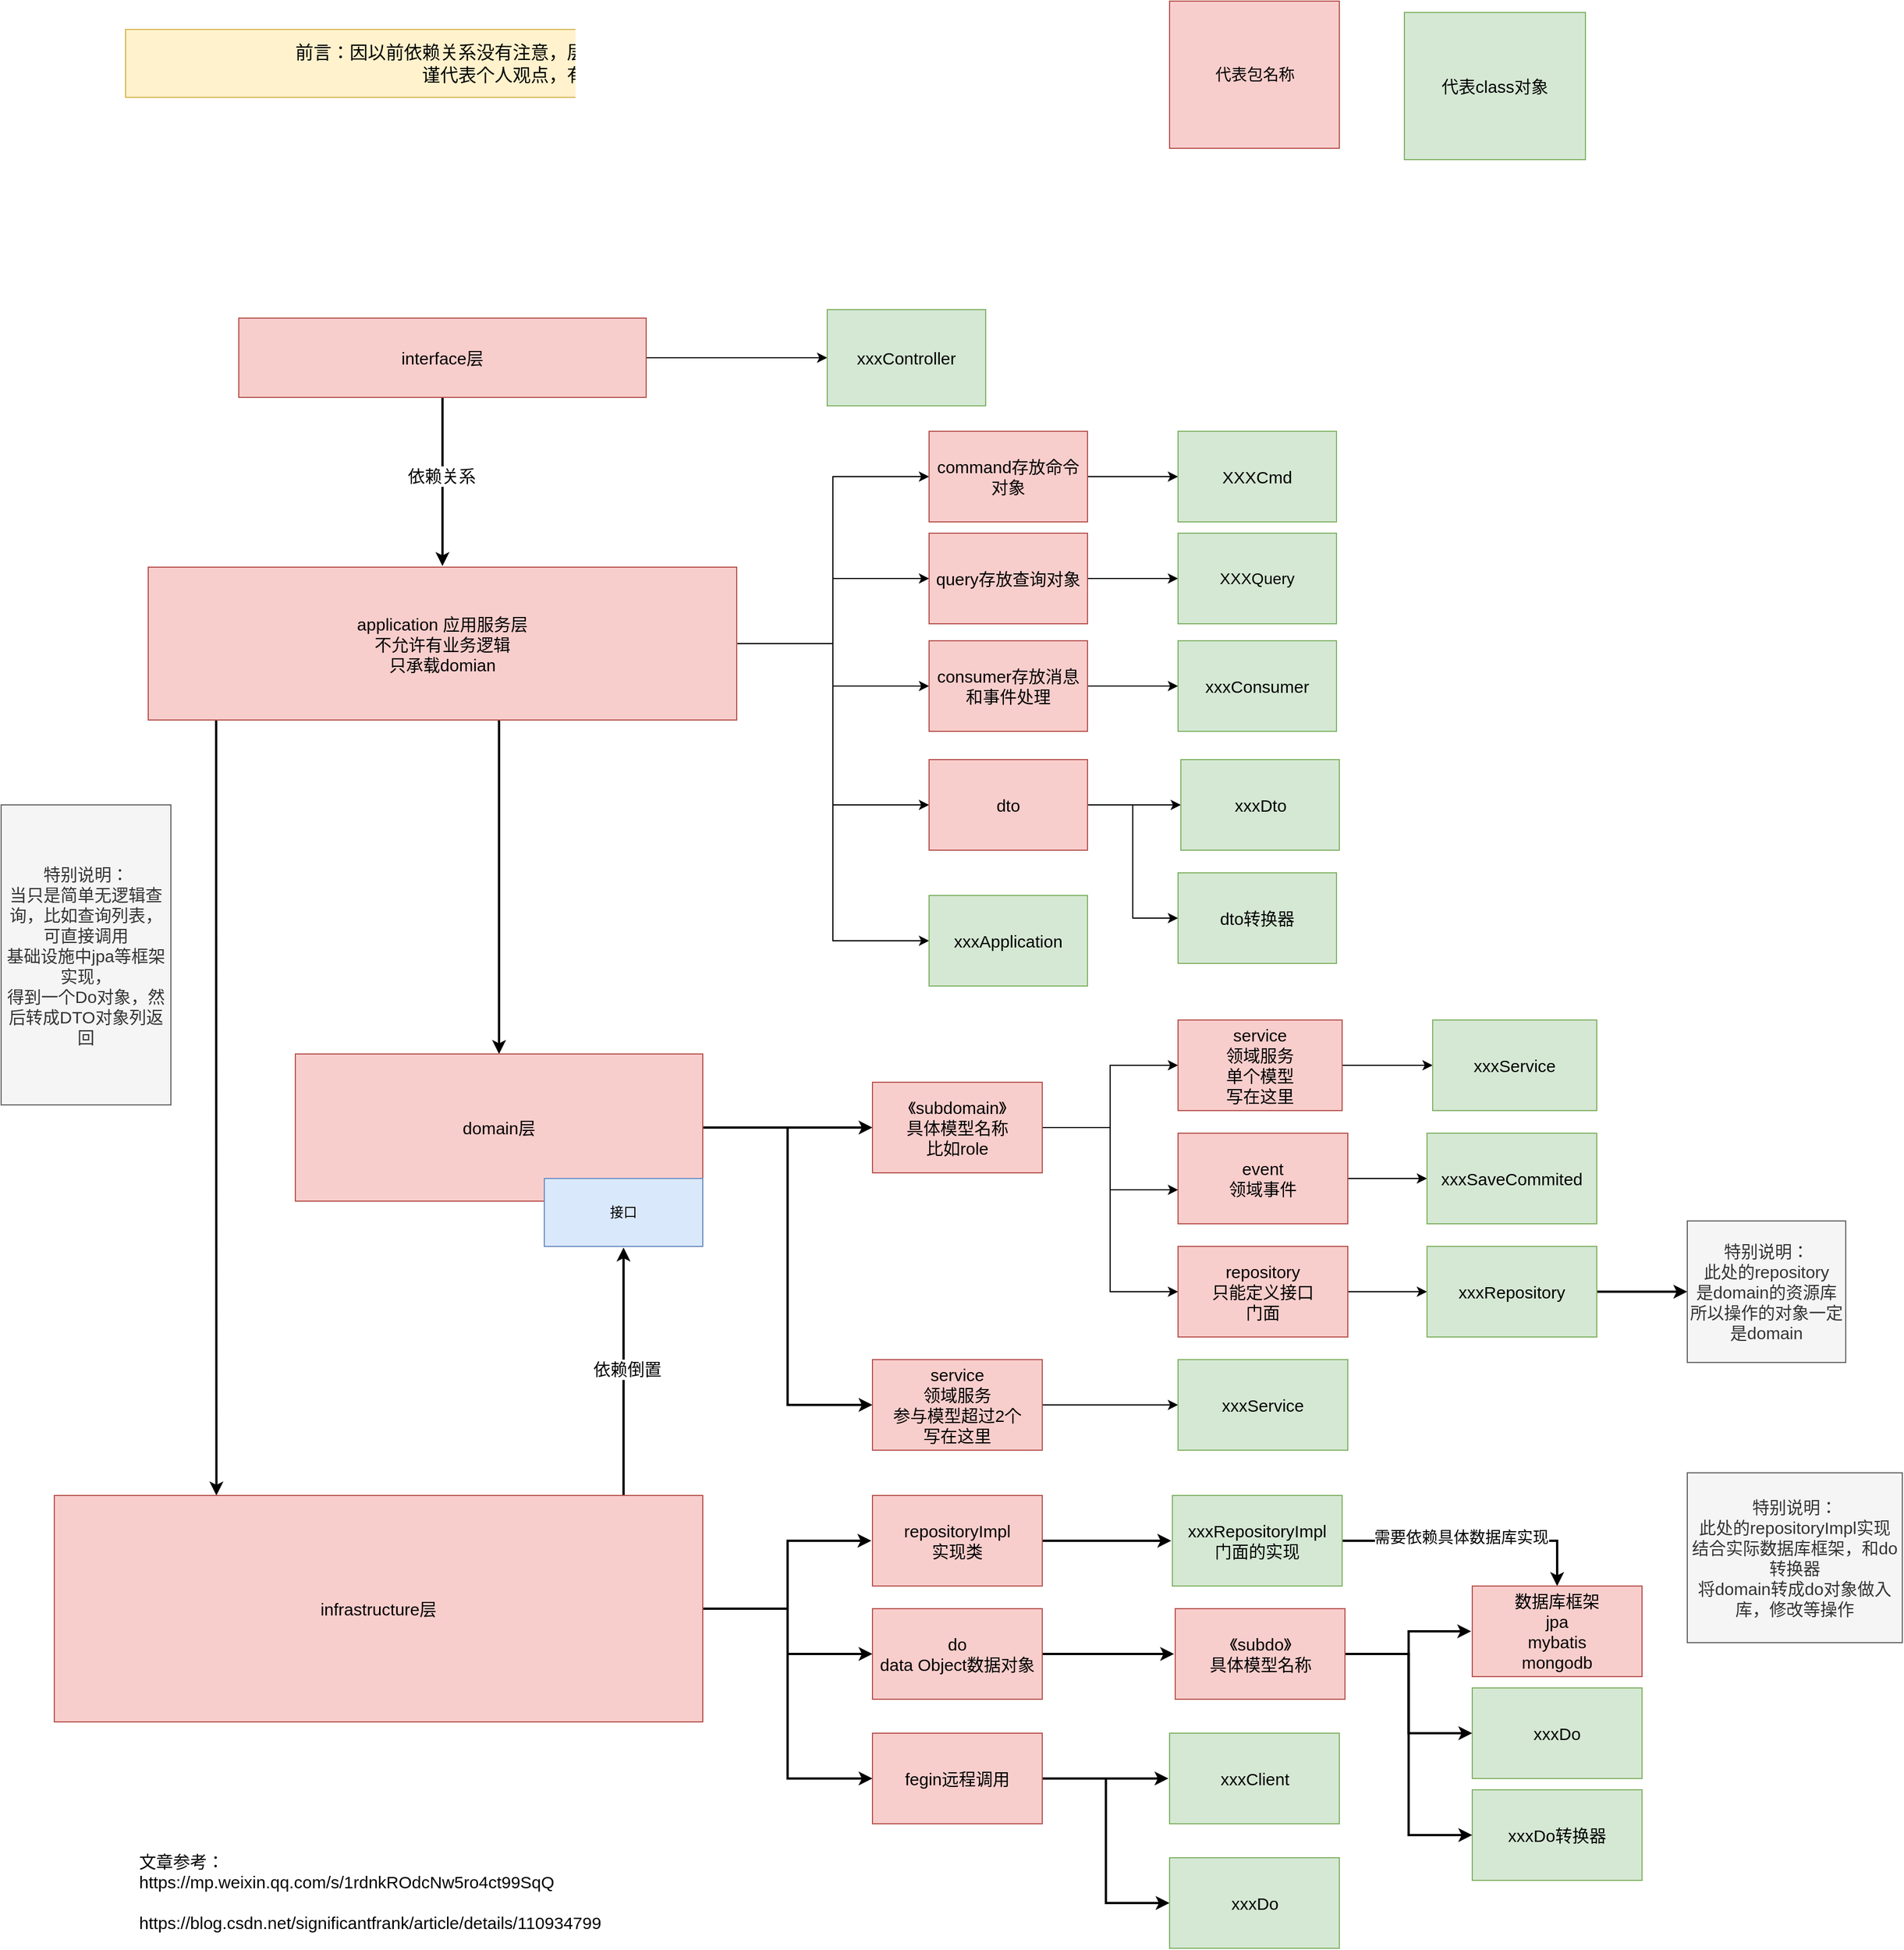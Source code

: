 <mxfile>
    <diagram id="FpUSHKlEktuR1K_n0UQb" name="Page-1">
        <mxGraphModel dx="2589" dy="2254" grid="1" gridSize="10" guides="1" tooltips="1" connect="1" arrows="1" fold="1" page="1" pageScale="1" pageWidth="827" pageHeight="1169" math="0" shadow="0">
            <root>
                <mxCell id="0"/>
                <mxCell id="1" parent="0"/>
                <mxCell id="2" value="&lt;span style=&quot;font-size: 14px&quot;&gt;代表包名称&lt;/span&gt;" style="rounded=0;whiteSpace=wrap;html=1;fillColor=#f8cecc;strokeColor=#b85450;" vertex="1" parent="1">
                    <mxGeometry x="572.5" y="-60" width="150" height="130" as="geometry"/>
                </mxCell>
                <mxCell id="5" value="" style="edgeStyle=orthogonalEdgeStyle;rounded=0;orthogonalLoop=1;jettySize=auto;html=1;" edge="1" parent="1" source="3" target="4">
                    <mxGeometry relative="1" as="geometry"/>
                </mxCell>
                <mxCell id="7" value="" style="edgeStyle=orthogonalEdgeStyle;rounded=0;orthogonalLoop=1;jettySize=auto;html=1;targetPerimeterSpacing=1;strokeWidth=2;" edge="1" parent="1" source="3" target="6">
                    <mxGeometry relative="1" as="geometry"/>
                </mxCell>
                <mxCell id="55" value="&lt;font style=&quot;font-size: 15px&quot;&gt;依赖关系&lt;/font&gt;" style="edgeLabel;html=1;align=center;verticalAlign=middle;resizable=0;points=[];" vertex="1" connectable="0" parent="7">
                    <mxGeometry x="-0.076" y="-1" relative="1" as="geometry">
                        <mxPoint as="offset"/>
                    </mxGeometry>
                </mxCell>
                <mxCell id="3" value="&lt;font style=&quot;font-size: 15px&quot;&gt;interface层&lt;/font&gt;" style="rounded=0;whiteSpace=wrap;html=1;fillColor=#f8cecc;strokeColor=#b85450;" vertex="1" parent="1">
                    <mxGeometry x="-250" y="220" width="360" height="70" as="geometry"/>
                </mxCell>
                <mxCell id="4" value="&lt;font style=&quot;font-size: 15px&quot;&gt;xxxController&lt;/font&gt;" style="rounded=0;whiteSpace=wrap;html=1;fillColor=#d5e8d4;strokeColor=#82b366;" vertex="1" parent="1">
                    <mxGeometry x="270" y="212.5" width="140" height="85" as="geometry"/>
                </mxCell>
                <mxCell id="11" style="edgeStyle=orthogonalEdgeStyle;rounded=0;orthogonalLoop=1;jettySize=auto;html=1;entryX=0;entryY=0.5;entryDx=0;entryDy=0;" edge="1" parent="1" source="6" target="10">
                    <mxGeometry relative="1" as="geometry"/>
                </mxCell>
                <mxCell id="13" style="edgeStyle=orthogonalEdgeStyle;rounded=0;orthogonalLoop=1;jettySize=auto;html=1;entryX=0;entryY=0.5;entryDx=0;entryDy=0;" edge="1" parent="1" source="6" target="12">
                    <mxGeometry relative="1" as="geometry"/>
                </mxCell>
                <mxCell id="22" style="edgeStyle=orthogonalEdgeStyle;rounded=0;orthogonalLoop=1;jettySize=auto;html=1;entryX=0;entryY=0.5;entryDx=0;entryDy=0;" edge="1" parent="1" source="6" target="15">
                    <mxGeometry relative="1" as="geometry"/>
                </mxCell>
                <mxCell id="23" style="edgeStyle=orthogonalEdgeStyle;rounded=0;orthogonalLoop=1;jettySize=auto;html=1;entryX=0;entryY=0.5;entryDx=0;entryDy=0;" edge="1" parent="1" source="6" target="8">
                    <mxGeometry relative="1" as="geometry"/>
                </mxCell>
                <mxCell id="31" value="" style="edgeStyle=orthogonalEdgeStyle;rounded=0;orthogonalLoop=1;jettySize=auto;html=1;exitX=0.594;exitY=1.007;exitDx=0;exitDy=0;exitPerimeter=0;strokeWidth=2;" edge="1" parent="1" source="6" target="30">
                    <mxGeometry relative="1" as="geometry">
                        <Array as="points">
                            <mxPoint x="-20" y="576"/>
                        </Array>
                    </mxGeometry>
                </mxCell>
                <mxCell id="54" style="edgeStyle=orthogonalEdgeStyle;rounded=0;orthogonalLoop=1;jettySize=auto;html=1;entryX=0;entryY=0.5;entryDx=0;entryDy=0;" edge="1" parent="1" source="6" target="53">
                    <mxGeometry relative="1" as="geometry"/>
                </mxCell>
                <mxCell id="57" style="edgeStyle=orthogonalEdgeStyle;rounded=0;orthogonalLoop=1;jettySize=auto;html=1;entryX=0.25;entryY=0;entryDx=0;entryDy=0;targetPerimeterSpacing=1;strokeWidth=2;" edge="1" parent="1" source="6" target="56">
                    <mxGeometry relative="1" as="geometry">
                        <Array as="points">
                            <mxPoint x="-270" y="750"/>
                            <mxPoint x="-270" y="750"/>
                        </Array>
                    </mxGeometry>
                </mxCell>
                <mxCell id="6" value="&lt;font style=&quot;font-size: 15px&quot;&gt;application 应用服务层&lt;br&gt;不允许有业务逻辑&lt;br&gt;只承载domian&lt;br&gt;&lt;/font&gt;" style="rounded=0;whiteSpace=wrap;html=1;fillColor=#f8cecc;strokeColor=#b85450;" vertex="1" parent="1">
                    <mxGeometry x="-330" y="440" width="520" height="135" as="geometry"/>
                </mxCell>
                <mxCell id="25" value="" style="edgeStyle=orthogonalEdgeStyle;rounded=0;orthogonalLoop=1;jettySize=auto;html=1;" edge="1" parent="1" source="8" target="24">
                    <mxGeometry relative="1" as="geometry"/>
                </mxCell>
                <mxCell id="8" value="&lt;font style=&quot;font-size: 15px&quot;&gt;command存放命令对象&lt;br&gt;&lt;/font&gt;" style="rounded=0;whiteSpace=wrap;html=1;fillColor=#f8cecc;strokeColor=#b85450;" vertex="1" parent="1">
                    <mxGeometry x="360" y="320" width="140" height="80" as="geometry"/>
                </mxCell>
                <mxCell id="27" value="" style="edgeStyle=orthogonalEdgeStyle;rounded=0;orthogonalLoop=1;jettySize=auto;html=1;" edge="1" parent="1" source="10" target="26">
                    <mxGeometry relative="1" as="geometry"/>
                </mxCell>
                <mxCell id="10" value="&lt;font style=&quot;font-size: 15px&quot;&gt;query存放查询对象&lt;br&gt;&lt;/font&gt;" style="rounded=0;whiteSpace=wrap;html=1;fillColor=#f8cecc;strokeColor=#b85450;" vertex="1" parent="1">
                    <mxGeometry x="360" y="410" width="140" height="80" as="geometry"/>
                </mxCell>
                <mxCell id="29" value="" style="edgeStyle=orthogonalEdgeStyle;rounded=0;orthogonalLoop=1;jettySize=auto;html=1;" edge="1" parent="1" source="12" target="28">
                    <mxGeometry relative="1" as="geometry"/>
                </mxCell>
                <mxCell id="12" value="&lt;font style=&quot;font-size: 15px&quot;&gt;consumer存放消息和事件处理&lt;br&gt;&lt;/font&gt;" style="rounded=0;whiteSpace=wrap;html=1;fillColor=#f8cecc;strokeColor=#b85450;" vertex="1" parent="1">
                    <mxGeometry x="360" y="505" width="140" height="80" as="geometry"/>
                </mxCell>
                <mxCell id="17" value="" style="edgeStyle=orthogonalEdgeStyle;rounded=0;orthogonalLoop=1;jettySize=auto;html=1;" edge="1" parent="1" source="15" target="16">
                    <mxGeometry relative="1" as="geometry"/>
                </mxCell>
                <mxCell id="20" style="edgeStyle=orthogonalEdgeStyle;rounded=0;orthogonalLoop=1;jettySize=auto;html=1;entryX=0;entryY=0.5;entryDx=0;entryDy=0;" edge="1" parent="1" source="15" target="19">
                    <mxGeometry relative="1" as="geometry"/>
                </mxCell>
                <mxCell id="15" value="&lt;font style=&quot;font-size: 15px&quot;&gt;dto&lt;br&gt;&lt;/font&gt;" style="rounded=0;whiteSpace=wrap;html=1;fillColor=#f8cecc;strokeColor=#b85450;" vertex="1" parent="1">
                    <mxGeometry x="360" y="610" width="140" height="80" as="geometry"/>
                </mxCell>
                <mxCell id="16" value="&lt;font style=&quot;font-size: 15px&quot;&gt;xxxDto&lt;br&gt;&lt;/font&gt;" style="rounded=0;whiteSpace=wrap;html=1;fillColor=#d5e8d4;strokeColor=#82b366;" vertex="1" parent="1">
                    <mxGeometry x="582.5" y="610" width="140" height="80" as="geometry"/>
                </mxCell>
                <mxCell id="19" value="&lt;font style=&quot;font-size: 15px&quot;&gt;dto转换器&lt;br&gt;&lt;/font&gt;" style="rounded=0;whiteSpace=wrap;html=1;fillColor=#d5e8d4;strokeColor=#82b366;" vertex="1" parent="1">
                    <mxGeometry x="580" y="710" width="140" height="80" as="geometry"/>
                </mxCell>
                <mxCell id="21" value="&lt;font style=&quot;font-size: 15px&quot;&gt;代表class对象&lt;/font&gt;" style="rounded=0;whiteSpace=wrap;html=1;fillColor=#d5e8d4;strokeColor=#82b366;" vertex="1" parent="1">
                    <mxGeometry x="780" y="-50" width="160" height="130" as="geometry"/>
                </mxCell>
                <mxCell id="24" value="&lt;font style=&quot;font-size: 15px&quot;&gt;XXXCmd&lt;br&gt;&lt;/font&gt;" style="rounded=0;whiteSpace=wrap;html=1;fillColor=#d5e8d4;strokeColor=#82b366;" vertex="1" parent="1">
                    <mxGeometry x="580" y="320" width="140" height="80" as="geometry"/>
                </mxCell>
                <mxCell id="26" value="&lt;font style=&quot;font-size: 14px&quot;&gt;XXXQuery&lt;/font&gt;" style="rounded=0;whiteSpace=wrap;html=1;fillColor=#d5e8d4;strokeColor=#82b366;" vertex="1" parent="1">
                    <mxGeometry x="580" y="410" width="140" height="80" as="geometry"/>
                </mxCell>
                <mxCell id="28" value="&lt;font style=&quot;font-size: 15px&quot;&gt;xxxConsumer&lt;br&gt;&lt;/font&gt;" style="rounded=0;whiteSpace=wrap;html=1;fillColor=#d5e8d4;strokeColor=#82b366;" vertex="1" parent="1">
                    <mxGeometry x="580" y="505" width="140" height="80" as="geometry"/>
                </mxCell>
                <mxCell id="33" value="" style="edgeStyle=orthogonalEdgeStyle;rounded=0;orthogonalLoop=1;jettySize=auto;html=1;strokeWidth=2;" edge="1" parent="1" source="30" target="34">
                    <mxGeometry relative="1" as="geometry">
                        <mxPoint x="240" y="915" as="targetPoint"/>
                    </mxGeometry>
                </mxCell>
                <mxCell id="42" style="edgeStyle=orthogonalEdgeStyle;rounded=0;orthogonalLoop=1;jettySize=auto;html=1;entryX=0;entryY=0.5;entryDx=0;entryDy=0;strokeWidth=2;" edge="1" parent="1" source="30" target="35">
                    <mxGeometry relative="1" as="geometry"/>
                </mxCell>
                <mxCell id="30" value="&lt;font style=&quot;font-size: 15px&quot;&gt;domain层&lt;br&gt;&lt;/font&gt;" style="rounded=0;whiteSpace=wrap;html=1;fillColor=#f8cecc;strokeColor=#b85450;" vertex="1" parent="1">
                    <mxGeometry x="-200" y="870" width="360" height="130" as="geometry"/>
                </mxCell>
                <mxCell id="38" value="" style="edgeStyle=orthogonalEdgeStyle;rounded=0;orthogonalLoop=1;jettySize=auto;html=1;" edge="1" parent="1" source="34" target="37">
                    <mxGeometry relative="1" as="geometry"/>
                </mxCell>
                <mxCell id="41" style="edgeStyle=orthogonalEdgeStyle;rounded=0;orthogonalLoop=1;jettySize=auto;html=1;entryX=0;entryY=0.625;entryDx=0;entryDy=0;entryPerimeter=0;" edge="1" parent="1" source="34" target="40">
                    <mxGeometry relative="1" as="geometry"/>
                </mxCell>
                <mxCell id="48" style="edgeStyle=orthogonalEdgeStyle;rounded=0;orthogonalLoop=1;jettySize=auto;html=1;entryX=0;entryY=0.5;entryDx=0;entryDy=0;" edge="1" parent="1" source="34" target="43">
                    <mxGeometry relative="1" as="geometry"/>
                </mxCell>
                <mxCell id="34" value="&lt;font style=&quot;font-size: 15px&quot;&gt;《subdomain》&lt;br&gt;具体模型名称&lt;br&gt;比如role&lt;br&gt;&lt;/font&gt;" style="rounded=0;whiteSpace=wrap;html=1;fillColor=#f8cecc;strokeColor=#b85450;" vertex="1" parent="1">
                    <mxGeometry x="310" y="895" width="150" height="80" as="geometry"/>
                </mxCell>
                <mxCell id="52" value="" style="edgeStyle=orthogonalEdgeStyle;rounded=0;orthogonalLoop=1;jettySize=auto;html=1;" edge="1" parent="1" source="35" target="51">
                    <mxGeometry relative="1" as="geometry"/>
                </mxCell>
                <mxCell id="35" value="&lt;font style=&quot;font-size: 15px&quot;&gt;service&lt;br&gt;领域服务&lt;br&gt;参与模型超过2个&lt;br&gt;写在这里&lt;br&gt;&lt;/font&gt;" style="rounded=0;whiteSpace=wrap;html=1;fillColor=#f8cecc;strokeColor=#b85450;" vertex="1" parent="1">
                    <mxGeometry x="310" y="1140" width="150" height="80" as="geometry"/>
                </mxCell>
                <mxCell id="45" value="" style="edgeStyle=orthogonalEdgeStyle;rounded=0;orthogonalLoop=1;jettySize=auto;html=1;" edge="1" parent="1" source="37" target="44">
                    <mxGeometry relative="1" as="geometry"/>
                </mxCell>
                <mxCell id="37" value="&lt;font style=&quot;font-size: 15px&quot;&gt;service&lt;br&gt;领域服务&lt;br&gt;单个模型&lt;br&gt;写在这里&lt;br&gt;&lt;/font&gt;" style="rounded=0;whiteSpace=wrap;html=1;fillColor=#f8cecc;strokeColor=#b85450;" vertex="1" parent="1">
                    <mxGeometry x="580" y="840" width="145" height="80" as="geometry"/>
                </mxCell>
                <mxCell id="47" value="" style="edgeStyle=orthogonalEdgeStyle;rounded=0;orthogonalLoop=1;jettySize=auto;html=1;" edge="1" parent="1" source="40" target="46">
                    <mxGeometry relative="1" as="geometry"/>
                </mxCell>
                <mxCell id="40" value="&lt;font style=&quot;font-size: 15px&quot;&gt;event&lt;br&gt;领域事件&lt;br&gt;&lt;/font&gt;" style="rounded=0;whiteSpace=wrap;html=1;fillColor=#f8cecc;strokeColor=#b85450;" vertex="1" parent="1">
                    <mxGeometry x="580" y="940" width="150" height="80" as="geometry"/>
                </mxCell>
                <mxCell id="50" value="" style="edgeStyle=orthogonalEdgeStyle;rounded=0;orthogonalLoop=1;jettySize=auto;html=1;" edge="1" parent="1" source="43" target="49">
                    <mxGeometry relative="1" as="geometry"/>
                </mxCell>
                <mxCell id="43" value="&lt;font style=&quot;font-size: 15px&quot;&gt;repository&lt;br&gt;只能定义接口&lt;br&gt;门面&lt;br&gt;&lt;/font&gt;" style="rounded=0;whiteSpace=wrap;html=1;fillColor=#f8cecc;strokeColor=#b85450;" vertex="1" parent="1">
                    <mxGeometry x="580" y="1040" width="150" height="80" as="geometry"/>
                </mxCell>
                <mxCell id="44" value="&lt;font style=&quot;font-size: 15px&quot;&gt;xxxService&lt;br&gt;&lt;/font&gt;" style="rounded=0;whiteSpace=wrap;html=1;fillColor=#d5e8d4;strokeColor=#82b366;" vertex="1" parent="1">
                    <mxGeometry x="805" y="840" width="145" height="80" as="geometry"/>
                </mxCell>
                <mxCell id="46" value="&lt;font style=&quot;font-size: 15px&quot;&gt;xxxSaveCommited&lt;br&gt;&lt;/font&gt;" style="rounded=0;whiteSpace=wrap;html=1;fillColor=#d5e8d4;strokeColor=#82b366;" vertex="1" parent="1">
                    <mxGeometry x="800" y="940" width="150" height="80" as="geometry"/>
                </mxCell>
                <mxCell id="87" style="edgeStyle=orthogonalEdgeStyle;rounded=0;orthogonalLoop=1;jettySize=auto;html=1;entryX=0;entryY=0.5;entryDx=0;entryDy=0;targetPerimeterSpacing=1;strokeWidth=2;" edge="1" parent="1" source="49" target="85">
                    <mxGeometry relative="1" as="geometry"/>
                </mxCell>
                <mxCell id="49" value="&lt;font style=&quot;font-size: 15px&quot;&gt;xxxRepository&lt;br&gt;&lt;/font&gt;" style="rounded=0;whiteSpace=wrap;html=1;fillColor=#d5e8d4;strokeColor=#82b366;" vertex="1" parent="1">
                    <mxGeometry x="800" y="1040" width="150" height="80" as="geometry"/>
                </mxCell>
                <mxCell id="51" value="&lt;font style=&quot;font-size: 15px&quot;&gt;xxxService&lt;br&gt;&lt;/font&gt;" style="rounded=0;whiteSpace=wrap;html=1;fillColor=#d5e8d4;strokeColor=#82b366;" vertex="1" parent="1">
                    <mxGeometry x="580" y="1140" width="150" height="80" as="geometry"/>
                </mxCell>
                <mxCell id="53" value="&lt;font style=&quot;font-size: 15px&quot;&gt;xxxApplication&lt;br&gt;&lt;/font&gt;" style="rounded=0;whiteSpace=wrap;html=1;fillColor=#d5e8d4;strokeColor=#82b366;" vertex="1" parent="1">
                    <mxGeometry x="360" y="730" width="140" height="80" as="geometry"/>
                </mxCell>
                <mxCell id="59" style="edgeStyle=orthogonalEdgeStyle;rounded=0;orthogonalLoop=1;jettySize=auto;html=1;targetPerimeterSpacing=1;strokeWidth=2;" edge="1" parent="1" source="56" target="58">
                    <mxGeometry relative="1" as="geometry">
                        <Array as="points">
                            <mxPoint x="90" y="1210"/>
                            <mxPoint x="90" y="1210"/>
                        </Array>
                    </mxGeometry>
                </mxCell>
                <mxCell id="60" value="&lt;font style=&quot;font-size: 15px&quot;&gt;依赖倒置&lt;/font&gt;" style="edgeLabel;html=1;align=center;verticalAlign=middle;resizable=0;points=[];" vertex="1" connectable="0" parent="59">
                    <mxGeometry x="0.023" y="-3" relative="1" as="geometry">
                        <mxPoint as="offset"/>
                    </mxGeometry>
                </mxCell>
                <mxCell id="64" style="edgeStyle=orthogonalEdgeStyle;rounded=0;orthogonalLoop=1;jettySize=auto;html=1;targetPerimeterSpacing=1;strokeWidth=2;" edge="1" parent="1" source="56" target="63">
                    <mxGeometry relative="1" as="geometry">
                        <Array as="points">
                            <mxPoint x="235" y="1360"/>
                            <mxPoint x="235" y="1300"/>
                        </Array>
                    </mxGeometry>
                </mxCell>
                <mxCell id="68" style="edgeStyle=orthogonalEdgeStyle;rounded=0;orthogonalLoop=1;jettySize=auto;html=1;entryX=0;entryY=0.5;entryDx=0;entryDy=0;targetPerimeterSpacing=1;strokeWidth=2;" edge="1" parent="1" source="56" target="67">
                    <mxGeometry relative="1" as="geometry"/>
                </mxCell>
                <mxCell id="94" style="edgeStyle=orthogonalEdgeStyle;rounded=0;orthogonalLoop=1;jettySize=auto;html=1;entryX=0;entryY=0.5;entryDx=0;entryDy=0;targetPerimeterSpacing=1;strokeWidth=2;" edge="1" parent="1" source="56" target="93">
                    <mxGeometry relative="1" as="geometry"/>
                </mxCell>
                <mxCell id="56" value="&lt;font style=&quot;font-size: 15px&quot;&gt;infrastructure层&lt;br&gt;&lt;/font&gt;" style="rounded=0;whiteSpace=wrap;html=1;fillColor=#f8cecc;strokeColor=#b85450;" vertex="1" parent="1">
                    <mxGeometry x="-413" y="1260" width="573" height="200" as="geometry"/>
                </mxCell>
                <mxCell id="58" value="接口" style="rounded=0;whiteSpace=wrap;html=1;fillColor=#dae8fc;strokeColor=#6c8ebf;" vertex="1" parent="1">
                    <mxGeometry x="20" y="980" width="140" height="60" as="geometry"/>
                </mxCell>
                <mxCell id="66" value="" style="edgeStyle=orthogonalEdgeStyle;rounded=0;orthogonalLoop=1;jettySize=auto;html=1;targetPerimeterSpacing=1;strokeWidth=2;" edge="1" parent="1" source="63" target="65">
                    <mxGeometry relative="1" as="geometry"/>
                </mxCell>
                <mxCell id="63" value="&lt;font style=&quot;font-size: 15px&quot;&gt;repositoryImpl&lt;br&gt;实现类&lt;br&gt;&lt;/font&gt;" style="rounded=0;whiteSpace=wrap;html=1;fillColor=#f8cecc;strokeColor=#b85450;" vertex="1" parent="1">
                    <mxGeometry x="310" y="1260" width="150" height="80" as="geometry"/>
                </mxCell>
                <mxCell id="91" style="edgeStyle=orthogonalEdgeStyle;rounded=0;orthogonalLoop=1;jettySize=auto;html=1;entryX=0.5;entryY=0;entryDx=0;entryDy=0;targetPerimeterSpacing=1;strokeWidth=2;" edge="1" parent="1" source="65" target="71">
                    <mxGeometry relative="1" as="geometry"/>
                </mxCell>
                <mxCell id="92" value="&lt;font style=&quot;font-size: 14px&quot;&gt;需要依赖具体数据库实现&lt;/font&gt;" style="edgeLabel;html=1;align=center;verticalAlign=middle;resizable=0;points=[];" vertex="1" connectable="0" parent="91">
                    <mxGeometry x="-0.086" y="3" relative="1" as="geometry">
                        <mxPoint as="offset"/>
                    </mxGeometry>
                </mxCell>
                <mxCell id="65" value="&lt;font style=&quot;font-size: 15px&quot;&gt;xxxRepositoryImpl&lt;br&gt;门面的实现&lt;br&gt;&lt;/font&gt;" style="rounded=0;whiteSpace=wrap;html=1;fillColor=#d5e8d4;strokeColor=#82b366;" vertex="1" parent="1">
                    <mxGeometry x="575" y="1260" width="150" height="80" as="geometry"/>
                </mxCell>
                <mxCell id="70" style="edgeStyle=orthogonalEdgeStyle;rounded=0;orthogonalLoop=1;jettySize=auto;html=1;targetPerimeterSpacing=1;strokeWidth=2;" edge="1" parent="1" source="67" target="69">
                    <mxGeometry relative="1" as="geometry"/>
                </mxCell>
                <mxCell id="67" value="&lt;font style=&quot;font-size: 15px&quot;&gt;do&lt;br&gt;data Object数据对象&lt;br&gt;&lt;/font&gt;" style="rounded=0;whiteSpace=wrap;html=1;fillColor=#f8cecc;strokeColor=#b85450;" vertex="1" parent="1">
                    <mxGeometry x="310" y="1360" width="150" height="80" as="geometry"/>
                </mxCell>
                <mxCell id="72" value="" style="edgeStyle=orthogonalEdgeStyle;rounded=0;orthogonalLoop=1;jettySize=auto;html=1;targetPerimeterSpacing=1;strokeWidth=2;" edge="1" parent="1" source="69" target="71">
                    <mxGeometry relative="1" as="geometry"/>
                </mxCell>
                <mxCell id="76" style="edgeStyle=orthogonalEdgeStyle;rounded=0;orthogonalLoop=1;jettySize=auto;html=1;entryX=0;entryY=0.5;entryDx=0;entryDy=0;targetPerimeterSpacing=1;strokeWidth=2;" edge="1" parent="1" source="69" target="73">
                    <mxGeometry relative="1" as="geometry"/>
                </mxCell>
                <mxCell id="77" style="edgeStyle=orthogonalEdgeStyle;rounded=0;orthogonalLoop=1;jettySize=auto;html=1;entryX=0;entryY=0.5;entryDx=0;entryDy=0;targetPerimeterSpacing=1;strokeWidth=2;" edge="1" parent="1" source="69" target="74">
                    <mxGeometry relative="1" as="geometry"/>
                </mxCell>
                <mxCell id="69" value="&lt;font style=&quot;font-size: 15px&quot;&gt;《subdo》&lt;br&gt;具体模型名称&lt;br&gt;&lt;/font&gt;" style="rounded=0;whiteSpace=wrap;html=1;fillColor=#f8cecc;strokeColor=#b85450;" vertex="1" parent="1">
                    <mxGeometry x="577.5" y="1360" width="150" height="80" as="geometry"/>
                </mxCell>
                <mxCell id="71" value="&lt;font&gt;&lt;span style=&quot;font-size: 15px&quot;&gt;数据库框架&lt;/span&gt;&lt;br&gt;&lt;span style=&quot;font-size: 15px&quot;&gt;jpa&lt;/span&gt;&lt;br&gt;&lt;span style=&quot;font-size: 15px&quot;&gt;mybatis&lt;/span&gt;&lt;br&gt;&lt;span style=&quot;font-size: 15px&quot;&gt;mongodb&lt;/span&gt;&lt;br&gt;&lt;/font&gt;" style="rounded=0;whiteSpace=wrap;html=1;fillColor=#f8cecc;strokeColor=#b85450;" vertex="1" parent="1">
                    <mxGeometry x="840" y="1340" width="150" height="80" as="geometry"/>
                </mxCell>
                <mxCell id="73" value="&lt;font&gt;&lt;span style=&quot;font-size: 15px&quot;&gt;xxxDo&lt;/span&gt;&lt;br&gt;&lt;/font&gt;" style="rounded=0;whiteSpace=wrap;html=1;fillColor=#d5e8d4;strokeColor=#82b366;" vertex="1" parent="1">
                    <mxGeometry x="840" y="1430" width="150" height="80" as="geometry"/>
                </mxCell>
                <mxCell id="74" value="&lt;font&gt;&lt;span style=&quot;font-size: 15px&quot;&gt;xxxDo转换器&lt;/span&gt;&lt;br&gt;&lt;/font&gt;" style="rounded=0;whiteSpace=wrap;html=1;fillColor=#d5e8d4;strokeColor=#82b366;" vertex="1" parent="1">
                    <mxGeometry x="840" y="1520" width="150" height="80" as="geometry"/>
                </mxCell>
                <mxCell id="78" value="&lt;font style=&quot;font-size: 16px&quot;&gt;前言：因以前依赖关系没有注意，层级之间引用换乱，故做此整理；&lt;br&gt;谨代表个人观点，有不对的请指出；&lt;/font&gt;" style="text;html=1;strokeColor=#d6b656;fillColor=#fff2cc;align=center;verticalAlign=middle;whiteSpace=wrap;rounded=0;" vertex="1" parent="1">
                    <mxGeometry x="-350" y="-35" width="780" height="60" as="geometry"/>
                </mxCell>
                <mxCell id="79" value="&lt;font style=&quot;font-size: 15px&quot;&gt;特别说明：&lt;br&gt;当只是简单无逻辑查询，比如查询列表，可直接调用&lt;br&gt;基础设施中jpa等框架实现，&lt;br&gt;得到一个Do对象，然后转成DTO对象列返回&lt;/font&gt;" style="rounded=0;whiteSpace=wrap;html=1;fillColor=#f5f5f5;strokeColor=#666666;fontColor=#333333;" vertex="1" parent="1">
                    <mxGeometry x="-460" y="650" width="150" height="265" as="geometry"/>
                </mxCell>
                <mxCell id="84" value="&lt;font style=&quot;font-size: 15px&quot;&gt;文章参考：&lt;br&gt;https://mp.weixin.qq.com/s/1rdnkROdcNw5ro4ct99SqQ&lt;br&gt;&lt;br&gt;https://blog.csdn.net/significantfrank/article/details/110934799&lt;/font&gt;" style="text;html=1;strokeColor=none;fillColor=none;align=left;verticalAlign=middle;whiteSpace=wrap;rounded=0;" vertex="1" parent="1">
                    <mxGeometry x="-340" y="1560" width="670" height="100" as="geometry"/>
                </mxCell>
                <mxCell id="85" value="&lt;font style=&quot;font-size: 15px&quot;&gt;特别说明：&lt;br&gt;此处的repository&lt;br&gt;是domain的资源库&lt;br&gt;所以操作的对象一定是domain&lt;br&gt;&lt;/font&gt;" style="rounded=0;whiteSpace=wrap;html=1;fillColor=#f5f5f5;strokeColor=#666666;fontColor=#333333;" vertex="1" parent="1">
                    <mxGeometry x="1030" y="1017.5" width="140" height="125" as="geometry"/>
                </mxCell>
                <mxCell id="89" value="&lt;font style=&quot;font-size: 15px&quot;&gt;特别说明：&lt;br&gt;此处的repositoryImpl实现&lt;br&gt;结合实际数据库框架，和do转换器&lt;br&gt;将domain转成do对象做入库，修改等操作&lt;br&gt;&lt;/font&gt;" style="rounded=0;whiteSpace=wrap;html=1;fillColor=#f5f5f5;strokeColor=#666666;fontColor=#333333;" vertex="1" parent="1">
                    <mxGeometry x="1030" y="1240" width="190" height="150" as="geometry"/>
                </mxCell>
                <mxCell id="97" value="" style="edgeStyle=orthogonalEdgeStyle;rounded=0;orthogonalLoop=1;jettySize=auto;html=1;targetPerimeterSpacing=1;strokeWidth=2;" edge="1" parent="1" source="93" target="95">
                    <mxGeometry relative="1" as="geometry"/>
                </mxCell>
                <mxCell id="98" style="edgeStyle=orthogonalEdgeStyle;rounded=0;orthogonalLoop=1;jettySize=auto;html=1;entryX=0;entryY=0.5;entryDx=0;entryDy=0;targetPerimeterSpacing=1;strokeWidth=2;" edge="1" parent="1" source="93" target="96">
                    <mxGeometry relative="1" as="geometry"/>
                </mxCell>
                <mxCell id="93" value="&lt;font style=&quot;font-size: 15px&quot;&gt;fegin远程调用&lt;br&gt;&lt;/font&gt;" style="rounded=0;whiteSpace=wrap;html=1;fillColor=#f8cecc;strokeColor=#b85450;" vertex="1" parent="1">
                    <mxGeometry x="310" y="1470" width="150" height="80" as="geometry"/>
                </mxCell>
                <mxCell id="95" value="&lt;font style=&quot;font-size: 15px&quot;&gt;xxxClient&lt;br&gt;&lt;/font&gt;" style="rounded=0;whiteSpace=wrap;html=1;fillColor=#d5e8d4;strokeColor=#82b366;" vertex="1" parent="1">
                    <mxGeometry x="572.5" y="1470" width="150" height="80" as="geometry"/>
                </mxCell>
                <mxCell id="96" value="&lt;font style=&quot;font-size: 15px&quot;&gt;xxxDo&lt;br&gt;&lt;/font&gt;" style="rounded=0;whiteSpace=wrap;html=1;fillColor=#d5e8d4;strokeColor=#82b366;" vertex="1" parent="1">
                    <mxGeometry x="572.5" y="1580" width="150" height="80" as="geometry"/>
                </mxCell>
            </root>
        </mxGraphModel>
    </diagram>
</mxfile>